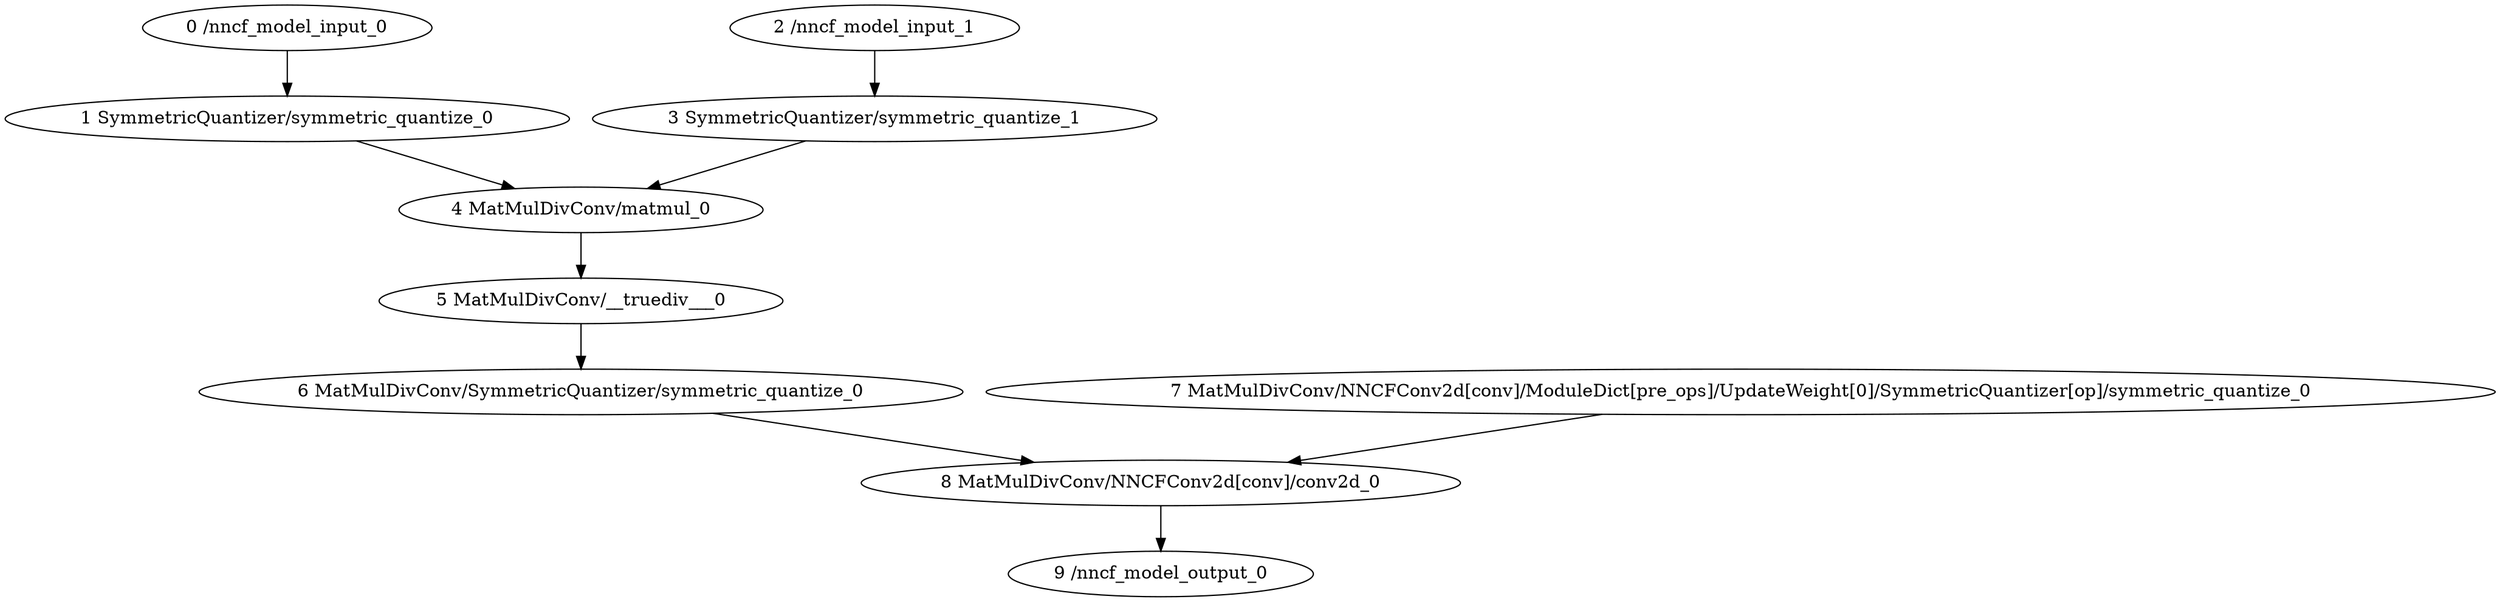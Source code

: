 strict digraph  {
"0 /nncf_model_input_0" [id=0, type=nncf_model_input];
"1 SymmetricQuantizer/symmetric_quantize_0" [id=1, type=symmetric_quantize];
"2 /nncf_model_input_1" [id=2, type=nncf_model_input];
"3 SymmetricQuantizer/symmetric_quantize_1" [id=3, type=symmetric_quantize];
"4 MatMulDivConv/matmul_0" [id=4, type=matmul];
"5 MatMulDivConv/__truediv___0" [id=5, type=__truediv__];
"6 MatMulDivConv/SymmetricQuantizer/symmetric_quantize_0" [id=6, type=symmetric_quantize];
"7 MatMulDivConv/NNCFConv2d[conv]/ModuleDict[pre_ops]/UpdateWeight[0]/SymmetricQuantizer[op]/symmetric_quantize_0" [id=7, type=symmetric_quantize];
"8 MatMulDivConv/NNCFConv2d[conv]/conv2d_0" [id=8, type=conv2d];
"9 /nncf_model_output_0" [id=9, type=nncf_model_output];
"0 /nncf_model_input_0" -> "1 SymmetricQuantizer/symmetric_quantize_0";
"1 SymmetricQuantizer/symmetric_quantize_0" -> "4 MatMulDivConv/matmul_0";
"2 /nncf_model_input_1" -> "3 SymmetricQuantizer/symmetric_quantize_1";
"3 SymmetricQuantizer/symmetric_quantize_1" -> "4 MatMulDivConv/matmul_0";
"4 MatMulDivConv/matmul_0" -> "5 MatMulDivConv/__truediv___0";
"5 MatMulDivConv/__truediv___0" -> "6 MatMulDivConv/SymmetricQuantizer/symmetric_quantize_0";
"6 MatMulDivConv/SymmetricQuantizer/symmetric_quantize_0" -> "8 MatMulDivConv/NNCFConv2d[conv]/conv2d_0";
"7 MatMulDivConv/NNCFConv2d[conv]/ModuleDict[pre_ops]/UpdateWeight[0]/SymmetricQuantizer[op]/symmetric_quantize_0" -> "8 MatMulDivConv/NNCFConv2d[conv]/conv2d_0";
"8 MatMulDivConv/NNCFConv2d[conv]/conv2d_0" -> "9 /nncf_model_output_0";
}
